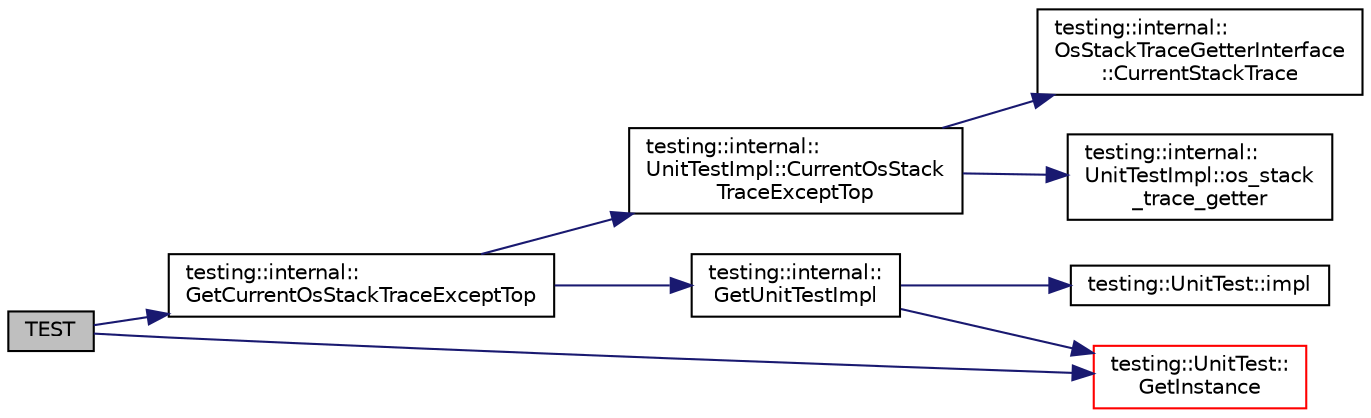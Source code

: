 digraph "TEST"
{
 // INTERACTIVE_SVG=YES
 // LATEX_PDF_SIZE
  bgcolor="transparent";
  edge [fontname="Helvetica",fontsize="10",labelfontname="Helvetica",labelfontsize="10"];
  node [fontname="Helvetica",fontsize="10",shape=record];
  rankdir="LR";
  Node1 [label="TEST",height=0.2,width=0.4,color="black", fillcolor="grey75", style="filled", fontcolor="black",tooltip=" "];
  Node1 -> Node2 [color="midnightblue",fontsize="10",style="solid",fontname="Helvetica"];
  Node2 [label="testing::internal::\lGetCurrentOsStackTraceExceptTop",height=0.2,width=0.4,color="black",URL="$d0/da7/namespacetesting_1_1internal.html#a05efd9cd08bd610830578303f87e2bf2",tooltip=" "];
  Node2 -> Node3 [color="midnightblue",fontsize="10",style="solid",fontname="Helvetica"];
  Node3 [label="testing::internal::\lUnitTestImpl::CurrentOsStack\lTraceExceptTop",height=0.2,width=0.4,color="black",URL="$d7/dda/classtesting_1_1internal_1_1_unit_test_impl.html#a243591ed1070d5a856b4243810d85f94",tooltip=" "];
  Node3 -> Node4 [color="midnightblue",fontsize="10",style="solid",fontname="Helvetica"];
  Node4 [label="testing::internal::\lOsStackTraceGetterInterface\l::CurrentStackTrace",height=0.2,width=0.4,color="black",URL="$d7/d10/classtesting_1_1internal_1_1_os_stack_trace_getter_interface.html#a30712acd78d6c794c2ca1a7ad12f6792",tooltip=" "];
  Node3 -> Node5 [color="midnightblue",fontsize="10",style="solid",fontname="Helvetica"];
  Node5 [label="testing::internal::\lUnitTestImpl::os_stack\l_trace_getter",height=0.2,width=0.4,color="black",URL="$d7/dda/classtesting_1_1internal_1_1_unit_test_impl.html#accb552ad4af910904a9e48c49c5c79a2",tooltip=" "];
  Node2 -> Node6 [color="midnightblue",fontsize="10",style="solid",fontname="Helvetica"];
  Node6 [label="testing::internal::\lGetUnitTestImpl",height=0.2,width=0.4,color="black",URL="$d0/da7/namespacetesting_1_1internal.html#a3ae874a4030c4aa27d77d67bf08d9e1d",tooltip=" "];
  Node6 -> Node7 [color="midnightblue",fontsize="10",style="solid",fontname="Helvetica"];
  Node7 [label="testing::UnitTest::\lGetInstance",height=0.2,width=0.4,color="red",URL="$d7/d47/classtesting_1_1_unit_test.html#ad200090b11104aca39f25043701886cf",tooltip=" "];
  Node6 -> Node9 [color="midnightblue",fontsize="10",style="solid",fontname="Helvetica"];
  Node9 [label="testing::UnitTest::impl",height=0.2,width=0.4,color="black",URL="$d7/d47/classtesting_1_1_unit_test.html#a7fc0e26510d98598fc6632b7e66a281d",tooltip=" "];
  Node1 -> Node7 [color="midnightblue",fontsize="10",style="solid",fontname="Helvetica"];
}
